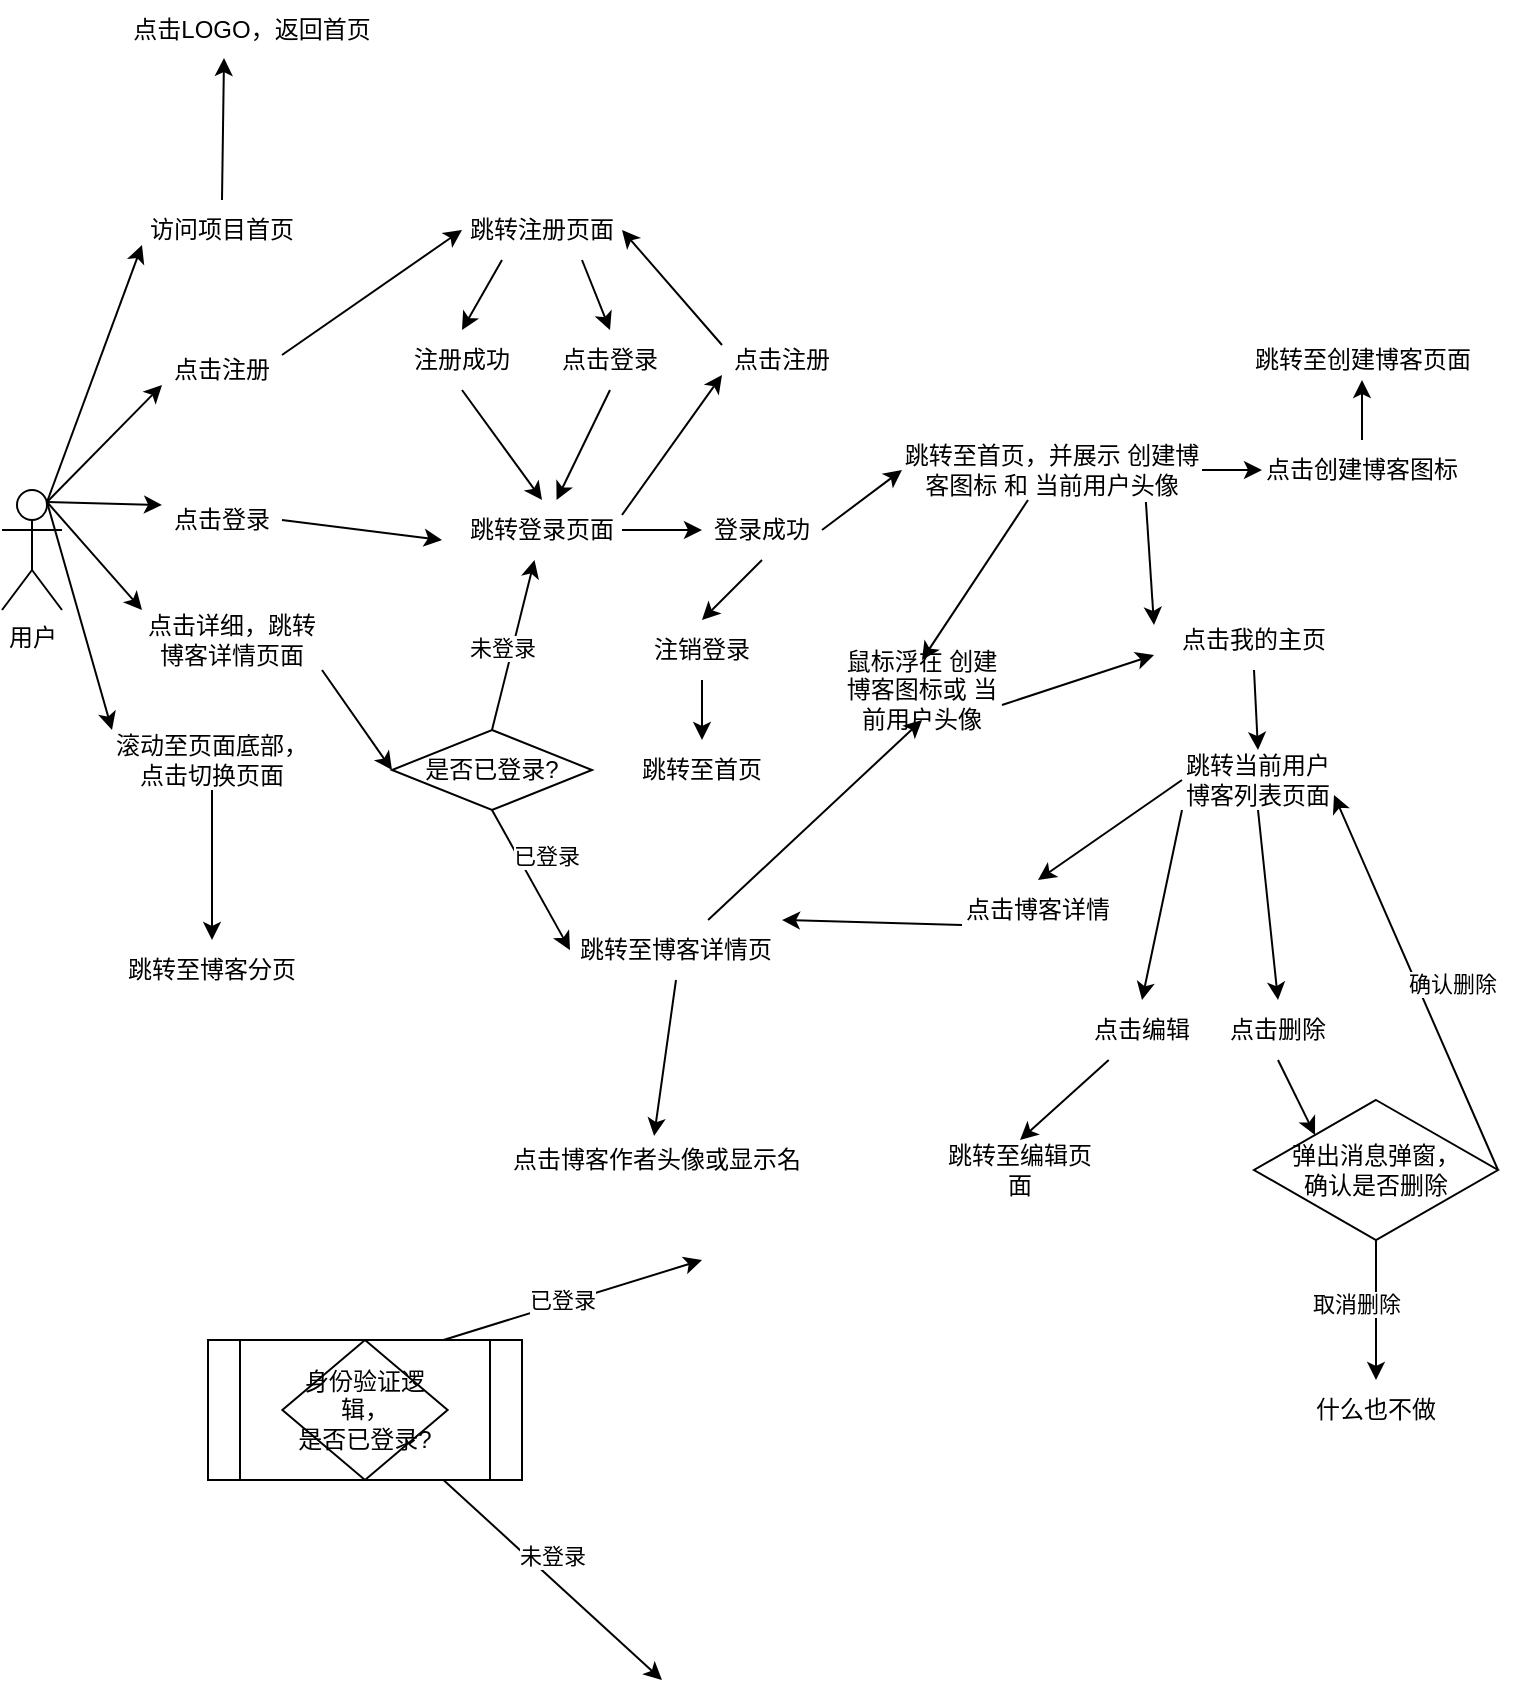 <mxfile version="15.5.4" type="embed"><diagram id="23iRSUPoRavnBvh4doch" name="Page-1"><mxGraphModel dx="904" dy="744" grid="1" gridSize="10" guides="1" tooltips="1" connect="1" arrows="1" fold="1" page="1" pageScale="1" pageWidth="827" pageHeight="1169" math="0" shadow="0"><root><mxCell id="0"/><mxCell id="1" parent="0"/><mxCell id="2" value="用户" style="shape=umlActor;verticalLabelPosition=bottom;verticalAlign=top;html=1;outlineConnect=0;" parent="1" vertex="1"><mxGeometry x="10" y="295" width="30" height="60" as="geometry"/></mxCell><mxCell id="3" value="" style="endArrow=classic;html=1;rounded=0;entryX=0;entryY=0.75;entryDx=0;entryDy=0;exitX=0.75;exitY=0.1;exitDx=0;exitDy=0;exitPerimeter=0;" parent="1" edge="1" target="5" source="2"><mxGeometry width="50" height="50" relative="1" as="geometry"><mxPoint x="60" y="330" as="sourcePoint"/><mxPoint x="110" y="280" as="targetPoint"/></mxGeometry></mxCell><mxCell id="5" value="访问项目首页" style="text;html=1;strokeColor=none;fillColor=none;align=center;verticalAlign=middle;whiteSpace=wrap;rounded=0;" parent="1" vertex="1"><mxGeometry x="80" y="150" width="80" height="30" as="geometry"/></mxCell><mxCell id="6" value="" style="endArrow=classic;html=1;rounded=0;entryX=0;entryY=0.25;entryDx=0;entryDy=0;exitX=0.75;exitY=0.1;exitDx=0;exitDy=0;exitPerimeter=0;" parent="1" edge="1" target="11" source="2"><mxGeometry width="50" height="50" relative="1" as="geometry"><mxPoint x="70" y="360" as="sourcePoint"/><mxPoint x="120" y="360" as="targetPoint"/></mxGeometry></mxCell><mxCell id="8" value="" style="endArrow=classic;html=1;rounded=0;exitX=0.75;exitY=0.1;exitDx=0;exitDy=0;exitPerimeter=0;entryX=0;entryY=0;entryDx=0;entryDy=0;" parent="1" edge="1" target="20" source="2"><mxGeometry width="50" height="50" relative="1" as="geometry"><mxPoint x="70" y="400" as="sourcePoint"/><mxPoint x="120" y="400" as="targetPoint"/></mxGeometry></mxCell><mxCell id="9" value="" style="endArrow=classic;html=1;rounded=0;entryX=0.5;entryY=0;entryDx=0;entryDy=0;exitX=0.5;exitY=1;exitDx=0;exitDy=0;" parent="1" target="12" edge="1" source="49"><mxGeometry width="50" height="50" relative="1" as="geometry"><mxPoint x="70" y="430" as="sourcePoint"/><mxPoint x="120" y="480" as="targetPoint"/></mxGeometry></mxCell><mxCell id="10" value="点击注册" style="text;html=1;strokeColor=none;fillColor=none;align=center;verticalAlign=middle;whiteSpace=wrap;rounded=0;" parent="1" vertex="1"><mxGeometry x="90" y="220" width="60" height="30" as="geometry"/></mxCell><mxCell id="11" value="点击登录" style="text;html=1;strokeColor=none;fillColor=none;align=center;verticalAlign=middle;whiteSpace=wrap;rounded=0;" parent="1" vertex="1"><mxGeometry x="90" y="295" width="60" height="30" as="geometry"/></mxCell><mxCell id="12" value="注销登录" style="text;html=1;strokeColor=none;fillColor=none;align=center;verticalAlign=middle;whiteSpace=wrap;rounded=0;" parent="1" vertex="1"><mxGeometry x="330" y="360" width="60" height="30" as="geometry"/></mxCell><mxCell id="15" value="" style="endArrow=classic;html=1;rounded=0;entryX=0.4;entryY=0.967;entryDx=0;entryDy=0;exitX=0.5;exitY=0;exitDx=0;exitDy=0;entryPerimeter=0;" parent="1" source="5" target="16" edge="1"><mxGeometry width="50" height="50" relative="1" as="geometry"><mxPoint x="120.002" y="200" as="sourcePoint"/><mxPoint x="191.54" y="160" as="targetPoint"/></mxGeometry></mxCell><mxCell id="16" value="点击LOGO，返回首页" style="text;html=1;strokeColor=none;fillColor=none;align=center;verticalAlign=middle;whiteSpace=wrap;rounded=0;" parent="1" vertex="1"><mxGeometry x="65" y="50" width="140" height="30" as="geometry"/></mxCell><mxCell id="17" value="" style="endArrow=classic;html=1;rounded=0;entryX=0;entryY=0;entryDx=0;entryDy=0;exitX=0.75;exitY=0.1;exitDx=0;exitDy=0;exitPerimeter=0;" parent="1" target="18" edge="1" source="2"><mxGeometry width="50" height="50" relative="1" as="geometry"><mxPoint x="70" y="410" as="sourcePoint"/><mxPoint x="120" y="440" as="targetPoint"/></mxGeometry></mxCell><mxCell id="18" value="滚动至页面底部，点击切换页面" style="text;html=1;strokeColor=none;fillColor=none;align=center;verticalAlign=middle;whiteSpace=wrap;rounded=0;" parent="1" vertex="1"><mxGeometry x="65" y="415" width="100" height="30" as="geometry"/></mxCell><mxCell id="19" value="" style="endArrow=classic;html=1;rounded=0;entryX=0;entryY=0.75;entryDx=0;entryDy=0;exitX=0.75;exitY=0.1;exitDx=0;exitDy=0;exitPerimeter=0;" parent="1" edge="1" target="10" source="2"><mxGeometry width="50" height="50" relative="1" as="geometry"><mxPoint x="60" y="350" as="sourcePoint"/><mxPoint x="110" y="320" as="targetPoint"/></mxGeometry></mxCell><mxCell id="20" value="点击详细，跳转博客详情页面" style="text;html=1;strokeColor=none;fillColor=none;align=center;verticalAlign=middle;whiteSpace=wrap;rounded=0;" parent="1" vertex="1"><mxGeometry x="80" y="355" width="90" height="30" as="geometry"/></mxCell><mxCell id="22" value="" style="endArrow=classic;html=1;rounded=0;exitX=1;exitY=0.25;exitDx=0;exitDy=0;entryX=0;entryY=0.5;entryDx=0;entryDy=0;" parent="1" source="10" target="23" edge="1"><mxGeometry width="50" height="50" relative="1" as="geometry"><mxPoint x="170" y="320" as="sourcePoint"/><mxPoint x="230" y="270" as="targetPoint"/></mxGeometry></mxCell><mxCell id="23" value="跳转注册页面" style="text;html=1;strokeColor=none;fillColor=none;align=center;verticalAlign=middle;whiteSpace=wrap;rounded=0;" parent="1" vertex="1"><mxGeometry x="240" y="150" width="80" height="30" as="geometry"/></mxCell><mxCell id="27" value="" style="endArrow=classic;html=1;rounded=0;exitX=1;exitY=0.5;exitDx=0;exitDy=0;" parent="1" edge="1" source="11"><mxGeometry width="50" height="50" relative="1" as="geometry"><mxPoint x="180" y="357.5" as="sourcePoint"/><mxPoint x="230" y="320" as="targetPoint"/></mxGeometry></mxCell><mxCell id="28" value="跳转登录页面" style="text;html=1;strokeColor=none;fillColor=none;align=center;verticalAlign=middle;whiteSpace=wrap;rounded=0;" parent="1" vertex="1"><mxGeometry x="240" y="300" width="80" height="30" as="geometry"/></mxCell><mxCell id="29" value="" style="endArrow=classic;html=1;rounded=0;entryX=0;entryY=0.5;entryDx=0;entryDy=0;exitX=1;exitY=1;exitDx=0;exitDy=0;" parent="1" edge="1" target="30" source="20"><mxGeometry width="50" height="50" relative="1" as="geometry"><mxPoint x="210" y="400" as="sourcePoint"/><mxPoint x="260" y="400" as="targetPoint"/></mxGeometry></mxCell><mxCell id="30" value="是否已登录?" style="rhombus;whiteSpace=wrap;html=1;" parent="1" vertex="1"><mxGeometry x="205" y="415" width="100" height="40" as="geometry"/></mxCell><mxCell id="32" value="点击注册" style="text;html=1;strokeColor=none;fillColor=none;align=center;verticalAlign=middle;whiteSpace=wrap;rounded=0;" parent="1" vertex="1"><mxGeometry x="370" y="215" width="60" height="30" as="geometry"/></mxCell><mxCell id="33" value="" style="endArrow=classic;html=1;rounded=0;exitX=1;exitY=0.25;exitDx=0;exitDy=0;entryX=0;entryY=0.75;entryDx=0;entryDy=0;" parent="1" source="28" target="32" edge="1"><mxGeometry width="50" height="50" relative="1" as="geometry"><mxPoint x="320" y="320" as="sourcePoint"/><mxPoint x="370" y="270" as="targetPoint"/></mxGeometry></mxCell><mxCell id="35" value="点击登录" style="text;html=1;strokeColor=none;fillColor=none;align=center;verticalAlign=middle;whiteSpace=wrap;rounded=0;" parent="1" vertex="1"><mxGeometry x="284" y="215" width="60" height="30" as="geometry"/></mxCell><mxCell id="36" value="" style="endArrow=classic;html=1;rounded=0;exitX=0.75;exitY=1;exitDx=0;exitDy=0;entryX=0.5;entryY=0;entryDx=0;entryDy=0;" parent="1" source="23" target="35" edge="1"><mxGeometry width="50" height="50" relative="1" as="geometry"><mxPoint x="320" y="260" as="sourcePoint"/><mxPoint x="370" y="210" as="targetPoint"/></mxGeometry></mxCell><mxCell id="39" value="" style="endArrow=classic;html=1;rounded=0;exitX=0;exitY=0.25;exitDx=0;exitDy=0;entryX=1;entryY=0.5;entryDx=0;entryDy=0;" parent="1" source="32" target="23" edge="1"><mxGeometry width="50" height="50" relative="1" as="geometry"><mxPoint x="370" y="255" as="sourcePoint"/><mxPoint x="320" y="220" as="targetPoint"/></mxGeometry></mxCell><mxCell id="41" value="" style="endArrow=classic;html=1;rounded=0;exitX=0.5;exitY=0;exitDx=0;exitDy=0;" parent="1" source="30" target="28" edge="1"><mxGeometry width="50" height="50" relative="1" as="geometry"><mxPoint x="340" y="390" as="sourcePoint"/><mxPoint x="380" y="360" as="targetPoint"/></mxGeometry></mxCell><mxCell id="61" value="未登录" style="edgeLabel;html=1;align=center;verticalAlign=middle;resizable=0;points=[];" parent="41" vertex="1" connectable="0"><mxGeometry x="0.287" relative="1" as="geometry"><mxPoint x="-9" y="14" as="offset"/></mxGeometry></mxCell><mxCell id="42" value="" style="endArrow=classic;html=1;rounded=0;exitX=0.5;exitY=1;exitDx=0;exitDy=0;entryX=0;entryY=0.5;entryDx=0;entryDy=0;" parent="1" source="30" target="63" edge="1"><mxGeometry width="50" height="50" relative="1" as="geometry"><mxPoint x="330" y="410" as="sourcePoint"/><mxPoint x="464" y="425" as="targetPoint"/><Array as="points"/></mxGeometry></mxCell><mxCell id="62" value="已登录" style="edgeLabel;html=1;align=center;verticalAlign=middle;resizable=0;points=[];" parent="42" vertex="1" connectable="0"><mxGeometry x="-0.426" relative="1" as="geometry"><mxPoint x="16" y="3" as="offset"/></mxGeometry></mxCell><mxCell id="43" value="" style="endArrow=classic;html=1;rounded=0;exitX=0.25;exitY=1;exitDx=0;exitDy=0;entryX=0.5;entryY=0;entryDx=0;entryDy=0;" parent="1" source="23" target="44" edge="1"><mxGeometry width="50" height="50" relative="1" as="geometry"><mxPoint x="300" y="250" as="sourcePoint"/><mxPoint x="370" y="150" as="targetPoint"/></mxGeometry></mxCell><mxCell id="44" value="注册成功" style="text;html=1;strokeColor=none;fillColor=none;align=center;verticalAlign=middle;whiteSpace=wrap;rounded=0;" parent="1" vertex="1"><mxGeometry x="210" y="215" width="60" height="30" as="geometry"/></mxCell><mxCell id="48" value="" style="endArrow=classic;html=1;rounded=0;exitX=1;exitY=0.5;exitDx=0;exitDy=0;entryX=0;entryY=0.5;entryDx=0;entryDy=0;" parent="1" source="28" target="49" edge="1"><mxGeometry width="50" height="50" relative="1" as="geometry"><mxPoint x="330" y="330" as="sourcePoint"/><mxPoint x="360" y="315" as="targetPoint"/></mxGeometry></mxCell><mxCell id="49" value="登录成功" style="text;html=1;strokeColor=none;fillColor=none;align=center;verticalAlign=middle;whiteSpace=wrap;rounded=0;" parent="1" vertex="1"><mxGeometry x="360" y="300" width="60" height="30" as="geometry"/></mxCell><mxCell id="51" value="跳转至首页，并展示 创建博客图标 和 当前用户头像" style="text;html=1;strokeColor=none;fillColor=none;align=center;verticalAlign=middle;whiteSpace=wrap;rounded=0;" parent="1" vertex="1"><mxGeometry x="460" y="270" width="150" height="30" as="geometry"/></mxCell><mxCell id="59" value="" style="endArrow=classic;html=1;rounded=0;exitX=0.5;exitY=1;exitDx=0;exitDy=0;entryX=0.5;entryY=0;entryDx=0;entryDy=0;" parent="1" source="44" target="28" edge="1"><mxGeometry width="50" height="50" relative="1" as="geometry"><mxPoint x="290" y="240" as="sourcePoint"/><mxPoint x="260" y="270" as="targetPoint"/></mxGeometry></mxCell><mxCell id="60" value="" style="endArrow=classic;html=1;rounded=0;exitX=0.5;exitY=1;exitDx=0;exitDy=0;" parent="1" source="35" target="28" edge="1"><mxGeometry width="50" height="50" relative="1" as="geometry"><mxPoint x="310" y="240" as="sourcePoint"/><mxPoint x="330" y="260" as="targetPoint"/></mxGeometry></mxCell><mxCell id="63" value="跳转至博客详情页" style="text;html=1;strokeColor=none;fillColor=none;align=center;verticalAlign=middle;whiteSpace=wrap;rounded=0;" parent="1" vertex="1"><mxGeometry x="294" y="510" width="106" height="30" as="geometry"/></mxCell><mxCell id="68" value="跳转至博客分页" style="text;html=1;strokeColor=none;fillColor=none;align=center;verticalAlign=middle;whiteSpace=wrap;rounded=0;" parent="1" vertex="1"><mxGeometry x="60" y="520" width="110" height="30" as="geometry"/></mxCell><mxCell id="70" value="跳转至首页" style="text;html=1;strokeColor=none;fillColor=none;align=center;verticalAlign=middle;whiteSpace=wrap;rounded=0;" parent="1" vertex="1"><mxGeometry x="320" y="420" width="80" height="30" as="geometry"/></mxCell><mxCell id="74" value="" style="endArrow=classic;html=1;rounded=0;exitX=0.5;exitY=1;exitDx=0;exitDy=0;entryX=0.494;entryY=-0.1;entryDx=0;entryDy=0;entryPerimeter=0;" parent="1" source="63" target="85" edge="1"><mxGeometry width="50" height="50" relative="1" as="geometry"><mxPoint x="600" y="400" as="sourcePoint"/><mxPoint x="660" y="445" as="targetPoint"/></mxGeometry></mxCell><mxCell id="79" value="" style="endArrow=classic;html=1;rounded=0;entryX=0.5;entryY=1;entryDx=0;entryDy=0;" parent="1" source="63" target="80" edge="1"><mxGeometry width="50" height="50" relative="1" as="geometry"><mxPoint x="555.5" y="405" as="sourcePoint"/><mxPoint x="561.5" y="380" as="targetPoint"/></mxGeometry></mxCell><mxCell id="80" value="鼠标浮在 创建博客图标或 当前用户头像" style="text;html=1;strokeColor=none;fillColor=none;align=center;verticalAlign=middle;whiteSpace=wrap;rounded=0;" parent="1" vertex="1"><mxGeometry x="430" y="380" width="80" height="30" as="geometry"/></mxCell><mxCell id="82" value="" style="endArrow=classic;html=1;rounded=0;exitX=0.42;exitY=1;exitDx=0;exitDy=0;exitPerimeter=0;entryX=0.5;entryY=0;entryDx=0;entryDy=0;" parent="1" source="51" target="80" edge="1"><mxGeometry width="50" height="50" relative="1" as="geometry"><mxPoint x="565.5" y="415" as="sourcePoint"/><mxPoint x="480" y="350" as="targetPoint"/></mxGeometry></mxCell><mxCell id="88" value="" style="edgeStyle=orthogonalEdgeStyle;rounded=0;orthogonalLoop=1;jettySize=auto;html=1;" parent="1" source="84" target="87" edge="1"><mxGeometry relative="1" as="geometry"/></mxCell><mxCell id="84" value="点击创建博客图标" style="text;html=1;strokeColor=none;fillColor=none;align=center;verticalAlign=middle;whiteSpace=wrap;rounded=0;" parent="1" vertex="1"><mxGeometry x="640" y="270" width="100" height="30" as="geometry"/></mxCell><mxCell id="85" value="&lt;span&gt;点击博客作者头像或显示名&lt;/span&gt;" style="text;html=1;align=center;verticalAlign=middle;resizable=0;points=[];autosize=1;strokeColor=none;fillColor=none;" parent="1" vertex="1"><mxGeometry x="257" y="620" width="160" height="20" as="geometry"/></mxCell><mxCell id="86" value="" style="endArrow=classic;html=1;rounded=0;exitX=1;exitY=0.5;exitDx=0;exitDy=0;entryX=0;entryY=0.5;entryDx=0;entryDy=0;" parent="1" source="51" target="84" edge="1"><mxGeometry width="50" height="50" relative="1" as="geometry"><mxPoint x="543" y="340" as="sourcePoint"/><mxPoint x="670" y="380" as="targetPoint"/></mxGeometry></mxCell><mxCell id="87" value="跳转至创建博客页面" style="text;html=1;align=center;verticalAlign=middle;resizable=0;points=[];autosize=1;strokeColor=none;fillColor=none;" parent="1" vertex="1"><mxGeometry x="630" y="220" width="120" height="20" as="geometry"/></mxCell><mxCell id="90" value="点击我的主页" style="text;html=1;strokeColor=none;fillColor=none;align=center;verticalAlign=middle;whiteSpace=wrap;rounded=0;" parent="1" vertex="1"><mxGeometry x="586" y="355" width="100" height="30" as="geometry"/></mxCell><mxCell id="91" value="" style="endArrow=classic;html=1;rounded=0;exitX=0.813;exitY=1.033;exitDx=0;exitDy=0;entryX=0;entryY=0.25;entryDx=0;entryDy=0;exitPerimeter=0;" parent="1" source="51" target="90" edge="1"><mxGeometry width="50" height="50" relative="1" as="geometry"><mxPoint x="604" y="325" as="sourcePoint"/><mxPoint x="650" y="325" as="targetPoint"/></mxGeometry></mxCell><mxCell id="92" value="" style="endArrow=classic;html=1;rounded=0;exitX=1;exitY=0.75;exitDx=0;exitDy=0;entryX=0;entryY=0.75;entryDx=0;entryDy=0;" parent="1" source="80" target="90" edge="1"><mxGeometry width="50" height="50" relative="1" as="geometry"><mxPoint x="520.5" y="470" as="sourcePoint"/><mxPoint x="651.04" y="477" as="targetPoint"/></mxGeometry></mxCell><mxCell id="95" value="" style="endArrow=classic;html=1;rounded=0;exitX=0.5;exitY=1;exitDx=0;exitDy=0;entryX=0.5;entryY=0;entryDx=0;entryDy=0;" parent="1" source="90" target="96" edge="1"><mxGeometry width="50" height="50" relative="1" as="geometry"><mxPoint x="730" y="386.25" as="sourcePoint"/><mxPoint x="685" y="449" as="targetPoint"/></mxGeometry></mxCell><mxCell id="96" value="跳转当前用户博客列表页面" style="text;html=1;strokeColor=none;fillColor=none;align=center;verticalAlign=middle;whiteSpace=wrap;rounded=0;" parent="1" vertex="1"><mxGeometry x="600" y="425" width="76" height="30" as="geometry"/></mxCell><mxCell id="97" value="" style="endArrow=classic;html=1;rounded=0;exitX=0.5;exitY=1;exitDx=0;exitDy=0;entryX=0.5;entryY=0;entryDx=0;entryDy=0;" parent="1" source="96" target="102" edge="1"><mxGeometry width="50" height="50" relative="1" as="geometry"><mxPoint x="690" y="480" as="sourcePoint"/><mxPoint x="730" y="520" as="targetPoint"/></mxGeometry></mxCell><mxCell id="98" value="" style="endArrow=classic;html=1;rounded=0;exitX=0;exitY=1;exitDx=0;exitDy=0;entryX=0.5;entryY=0;entryDx=0;entryDy=0;" parent="1" source="96" target="101" edge="1"><mxGeometry width="50" height="50" relative="1" as="geometry"><mxPoint x="630" y="470" as="sourcePoint"/><mxPoint x="630" y="520" as="targetPoint"/></mxGeometry></mxCell><mxCell id="99" value="" style="endArrow=classic;html=1;rounded=0;exitX=0;exitY=0.5;exitDx=0;exitDy=0;entryX=0.5;entryY=0;entryDx=0;entryDy=0;" parent="1" source="96" target="103" edge="1"><mxGeometry width="50" height="50" relative="1" as="geometry"><mxPoint x="728" y="480" as="sourcePoint"/><mxPoint x="800" y="480" as="targetPoint"/></mxGeometry></mxCell><mxCell id="101" value="点击编辑" style="text;html=1;strokeColor=none;fillColor=none;align=center;verticalAlign=middle;whiteSpace=wrap;rounded=0;" parent="1" vertex="1"><mxGeometry x="542" y="550" width="76" height="30" as="geometry"/></mxCell><mxCell id="102" value="点击删除" style="text;html=1;strokeColor=none;fillColor=none;align=center;verticalAlign=middle;whiteSpace=wrap;rounded=0;" parent="1" vertex="1"><mxGeometry x="610" y="550" width="76" height="30" as="geometry"/></mxCell><mxCell id="103" value="点击博客详情" style="text;html=1;strokeColor=none;fillColor=none;align=center;verticalAlign=middle;whiteSpace=wrap;rounded=0;" parent="1" vertex="1"><mxGeometry x="490" y="490" width="76" height="30" as="geometry"/></mxCell><mxCell id="106" value="跳转至编辑页面" style="text;html=1;strokeColor=none;fillColor=none;align=center;verticalAlign=middle;whiteSpace=wrap;rounded=0;" parent="1" vertex="1"><mxGeometry x="481" y="620" width="76" height="30" as="geometry"/></mxCell><mxCell id="110" value="弹出消息弹窗，&lt;br&gt;确认是否删除" style="rhombus;whiteSpace=wrap;html=1;" parent="1" vertex="1"><mxGeometry x="636" y="600" width="122" height="70" as="geometry"/></mxCell><mxCell id="123" value="什么也不做" style="text;html=1;strokeColor=none;fillColor=none;align=center;verticalAlign=middle;whiteSpace=wrap;rounded=0;" vertex="1" parent="1"><mxGeometry x="659" y="740" width="76" height="30" as="geometry"/></mxCell><mxCell id="129" value="" style="endArrow=classic;html=1;rounded=0;exitX=0.5;exitY=1;exitDx=0;exitDy=0;entryX=0.5;entryY=0;entryDx=0;entryDy=0;" edge="1" parent="1" source="110" target="123"><mxGeometry width="50" height="50" relative="1" as="geometry"><mxPoint x="560" y="820" as="sourcePoint"/><mxPoint x="610" y="770" as="targetPoint"/></mxGeometry></mxCell><mxCell id="130" value="取消删除" style="edgeLabel;html=1;align=center;verticalAlign=middle;resizable=0;points=[];" vertex="1" connectable="0" parent="129"><mxGeometry x="-0.412" y="-1" relative="1" as="geometry"><mxPoint x="-9" y="11" as="offset"/></mxGeometry></mxCell><mxCell id="131" value="" style="endArrow=classic;html=1;rounded=0;entryX=0.5;entryY=0;entryDx=0;entryDy=0;" edge="1" parent="1" source="101" target="106"><mxGeometry width="50" height="50" relative="1" as="geometry"><mxPoint x="600.5" y="557.5" as="sourcePoint"/><mxPoint x="595.5" y="632.5" as="targetPoint"/></mxGeometry></mxCell><mxCell id="133" value="" style="endArrow=classic;html=1;rounded=0;exitX=1;exitY=0.5;exitDx=0;exitDy=0;entryX=1;entryY=0.75;entryDx=0;entryDy=0;" edge="1" parent="1" source="110" target="96"><mxGeometry width="50" height="50" relative="1" as="geometry"><mxPoint x="740" y="647.5" as="sourcePoint"/><mxPoint x="780" y="500" as="targetPoint"/></mxGeometry></mxCell><mxCell id="134" value="&lt;div style=&quot;text-align: center&quot;&gt;&lt;span style=&quot;color: rgba(0 , 0 , 0 , 0) ; font-family: monospace ; font-size: 0px&quot;&gt;%3CmxGraphModel%3E%3Croot%3E%3CmxCell%20id%3D%220%22%2F%3E%3CmxCell%20id%3D%221%22%20parent%3D%220%22%2F%3E%3CmxCell%20id%3D%222%22%20value%3D%22%22%20style%3D%22endArrow%3Dclassic%3Bhtml%3D1%3Brounded%3D0%3BexitX%3D0.5%3BexitY%3D1%3BexitDx%3D0%3BexitDy%3D0%3BentryX%3D0.5%3BentryY%3D0%3BentryDx%3D0%3BentryDy%3D0%3B%22%20edge%3D%221%22%20parent%3D%221%22%3E%3CmxGeometry%20width%3D%2250%22%20height%3D%2250%22%20relative%3D%221%22%20as%3D%22geometry%22%3E%3CmxPoint%20x%3D%22679%22%20y%3D%22755%22%20as%3D%22sourcePoint%22%2F%3E%3CmxPoint%20x%3D%22674%22%20y%3D%22830%22%20as%3D%22targetPoint%22%2F%3E%3C%2FmxGeometry%3E%3C%2FmxCell%3E%3CmxCell%20id%3D%223%22%20value%3D%22%E5%8F%96%E6%B6%88%E5%88%A0%E9%99%A4%22%20style%3D%22edgeLabel%3Bhtml%3D1%3Balign%3Dcenter%3BverticalAlign%3Dmiddle%3Bresizable%3D0%3Bpoints%3D%5B%5D%3B%22%20vertex%3D%221%22%20connectable%3D%220%22%20parent%3D%222%22%3E%3CmxGeometry%20x%3D%22-0.412%22%20y%3D%22-1%22%20relative%3D%221%22%20as%3D%22geometry%22%3E%3CmxPoint%20as%3D%22offset%22%2F%3E%3C%2FmxGeometry%3E%3C%2FmxCell%3E%3C%2Froot%3E%3C%2FmxGraphModel%3E&lt;/span&gt;&lt;font color=&quot;rgba(0, 0, 0, 0)&quot; face=&quot;monospace&quot;&gt;&lt;span style=&quot;font-size: 0px&quot;&gt;确认删除&lt;/span&gt;&lt;/font&gt;&lt;font color=&quot;#ba0000&quot; face=&quot;monospace&quot;&gt;&lt;span style=&quot;font-size: 0px&quot;&gt;确认删除&lt;/span&gt;&lt;/font&gt;&lt;/div&gt;" style="edgeLabel;html=1;align=center;verticalAlign=middle;resizable=0;points=[];" vertex="1" connectable="0" parent="133"><mxGeometry x="-0.412" y="-1" relative="1" as="geometry"><mxPoint as="offset"/></mxGeometry></mxCell><mxCell id="135" value="确认删除" style="edgeLabel;html=1;align=center;verticalAlign=middle;resizable=0;points=[];" vertex="1" connectable="0" parent="133"><mxGeometry x="-0.447" y="1" relative="1" as="geometry"><mxPoint y="-42" as="offset"/></mxGeometry></mxCell><mxCell id="136" value="" style="endArrow=classic;html=1;rounded=0;exitX=0.5;exitY=1;exitDx=0;exitDy=0;entryX=0;entryY=0;entryDx=0;entryDy=0;" edge="1" parent="1" source="102" target="110"><mxGeometry width="50" height="50" relative="1" as="geometry"><mxPoint x="688" y="460" as="sourcePoint"/><mxPoint x="639" y="590" as="targetPoint"/></mxGeometry></mxCell><mxCell id="139" value="" style="endArrow=classic;html=1;rounded=0;exitX=0.5;exitY=1;exitDx=0;exitDy=0;entryX=0.5;entryY=0;entryDx=0;entryDy=0;" edge="1" parent="1" source="18" target="68"><mxGeometry width="50" height="50" relative="1" as="geometry"><mxPoint x="413" y="570" as="sourcePoint"/><mxPoint x="349.04" y="638" as="targetPoint"/></mxGeometry></mxCell><mxCell id="140" value="" style="endArrow=classic;html=1;rounded=0;exitX=0;exitY=0.75;exitDx=0;exitDy=0;entryX=1;entryY=0;entryDx=0;entryDy=0;" edge="1" parent="1" source="103" target="63"><mxGeometry width="50" height="50" relative="1" as="geometry"><mxPoint x="413" y="570" as="sourcePoint"/><mxPoint x="349.04" y="638" as="targetPoint"/></mxGeometry></mxCell><mxCell id="141" value="" style="endArrow=classic;html=1;rounded=0;exitX=0.5;exitY=1;exitDx=0;exitDy=0;entryX=0.5;entryY=0;entryDx=0;entryDy=0;" edge="1" parent="1" source="12" target="70"><mxGeometry width="50" height="50" relative="1" as="geometry"><mxPoint x="377" y="520" as="sourcePoint"/><mxPoint x="349.04" y="638" as="targetPoint"/></mxGeometry></mxCell><mxCell id="143" value="" style="endArrow=classic;html=1;rounded=0;entryX=0;entryY=0.5;entryDx=0;entryDy=0;exitX=1;exitY=0.5;exitDx=0;exitDy=0;" edge="1" parent="1" source="49" target="51"><mxGeometry width="50" height="50" relative="1" as="geometry"><mxPoint x="400" y="340" as="sourcePoint"/><mxPoint x="370" y="377.5" as="targetPoint"/></mxGeometry></mxCell><mxCell id="146" value="" style="group" vertex="1" connectable="0" parent="1"><mxGeometry x="113" y="720" width="157" height="70" as="geometry"/></mxCell><mxCell id="144" value="" style="shape=process;whiteSpace=wrap;html=1;backgroundOutline=1;" vertex="1" parent="146"><mxGeometry width="157" height="70" as="geometry"/></mxCell><mxCell id="145" value="身份验证逻辑，&lt;br&gt;是否已登录?" style="rhombus;whiteSpace=wrap;html=1;" vertex="1" parent="146"><mxGeometry x="37.184" width="82.632" height="70" as="geometry"/></mxCell><mxCell id="148" value="" style="endArrow=classic;html=1;rounded=0;exitX=0.75;exitY=0;exitDx=0;exitDy=0;" edge="1" parent="1" source="144"><mxGeometry width="50" height="50" relative="1" as="geometry"><mxPoint x="357" y="550" as="sourcePoint"/><mxPoint x="360" y="680" as="targetPoint"/></mxGeometry></mxCell><mxCell id="150" value="已登录" style="edgeLabel;html=1;align=center;verticalAlign=middle;resizable=0;points=[];" vertex="1" connectable="0" parent="148"><mxGeometry x="-0.247" y="1" relative="1" as="geometry"><mxPoint x="11" y="-4" as="offset"/></mxGeometry></mxCell><mxCell id="149" value="" style="endArrow=classic;html=1;rounded=0;exitX=0.75;exitY=1;exitDx=0;exitDy=0;" edge="1" parent="1" source="144"><mxGeometry width="50" height="50" relative="1" as="geometry"><mxPoint x="264.75" y="730" as="sourcePoint"/><mxPoint x="340" y="890" as="targetPoint"/></mxGeometry></mxCell><mxCell id="151" value="未登录" style="edgeLabel;html=1;align=center;verticalAlign=middle;resizable=0;points=[];" vertex="1" connectable="0" parent="149"><mxGeometry x="-0.365" y="-3" relative="1" as="geometry"><mxPoint x="21" y="4" as="offset"/></mxGeometry></mxCell></root></mxGraphModel></diagram></mxfile>